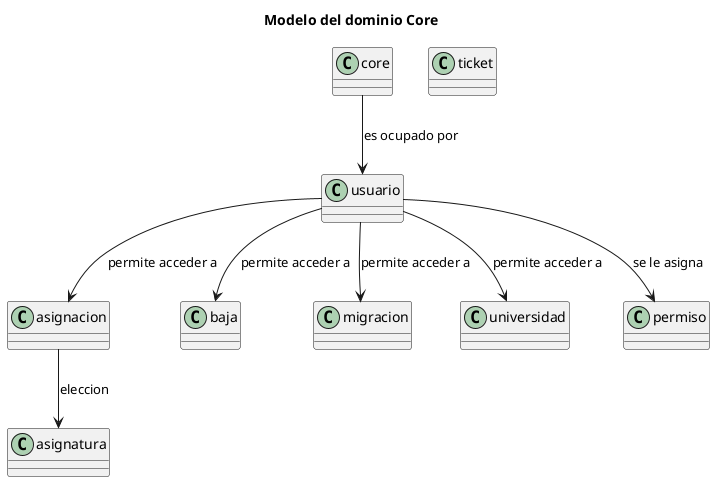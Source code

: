 @startuml
'https://plantuml.com/sequence-diagram
title Modelo del dominio Core
 
core --> usuario : "es ocupado por"
usuario --> asignacion : "permite acceder a"
usuario --> baja : "permite acceder a"
usuario --> migracion : "permite acceder a"
usuario --> universidad : "permite acceder a"
usuario --> permiso : "se le asigna"
asignacion --> asignatura : "eleccion"

class ticket

@enduml